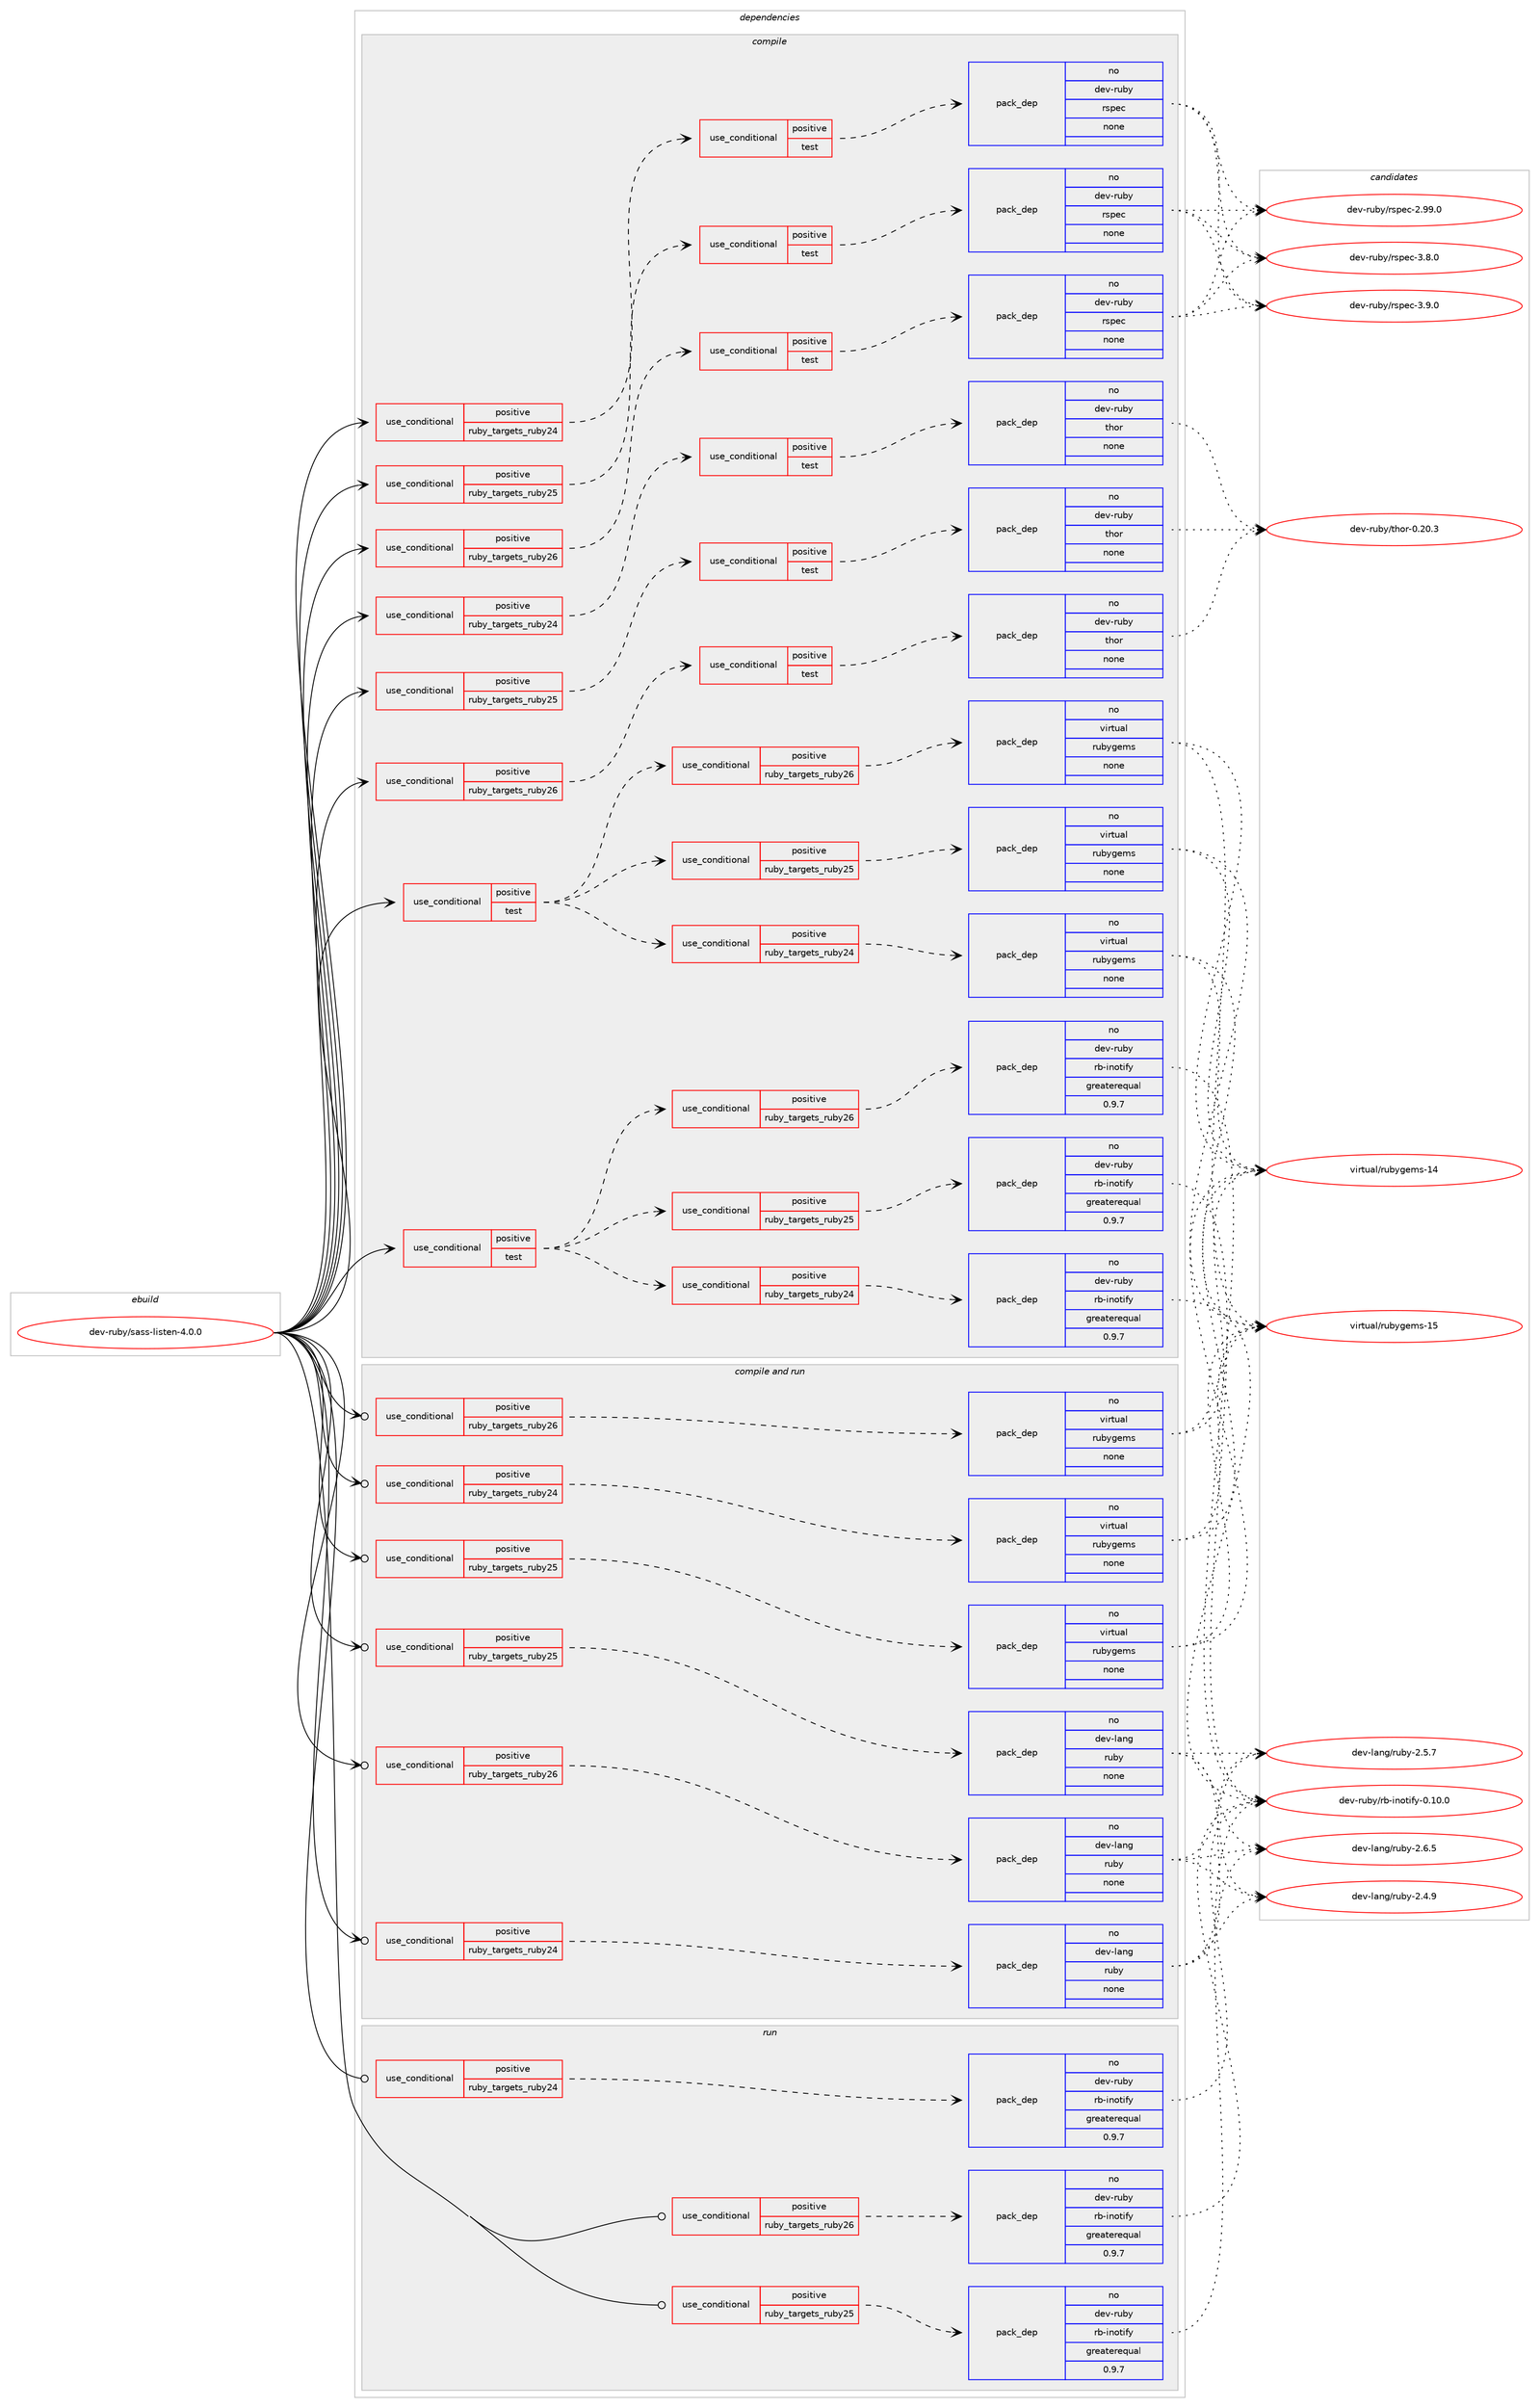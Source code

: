 digraph prolog {

# *************
# Graph options
# *************

newrank=true;
concentrate=true;
compound=true;
graph [rankdir=LR,fontname=Helvetica,fontsize=10,ranksep=1.5];#, ranksep=2.5, nodesep=0.2];
edge  [arrowhead=vee];
node  [fontname=Helvetica,fontsize=10];

# **********
# The ebuild
# **********

subgraph cluster_leftcol {
color=gray;
rank=same;
label=<<i>ebuild</i>>;
id [label="dev-ruby/sass-listen-4.0.0", color=red, width=4, href="../dev-ruby/sass-listen-4.0.0.svg"];
}

# ****************
# The dependencies
# ****************

subgraph cluster_midcol {
color=gray;
label=<<i>dependencies</i>>;
subgraph cluster_compile {
fillcolor="#eeeeee";
style=filled;
label=<<i>compile</i>>;
subgraph cond177156 {
dependency714945 [label=<<TABLE BORDER="0" CELLBORDER="1" CELLSPACING="0" CELLPADDING="4"><TR><TD ROWSPAN="3" CELLPADDING="10">use_conditional</TD></TR><TR><TD>positive</TD></TR><TR><TD>ruby_targets_ruby24</TD></TR></TABLE>>, shape=none, color=red];
subgraph cond177157 {
dependency714946 [label=<<TABLE BORDER="0" CELLBORDER="1" CELLSPACING="0" CELLPADDING="4"><TR><TD ROWSPAN="3" CELLPADDING="10">use_conditional</TD></TR><TR><TD>positive</TD></TR><TR><TD>test</TD></TR></TABLE>>, shape=none, color=red];
subgraph pack525759 {
dependency714947 [label=<<TABLE BORDER="0" CELLBORDER="1" CELLSPACING="0" CELLPADDING="4" WIDTH="220"><TR><TD ROWSPAN="6" CELLPADDING="30">pack_dep</TD></TR><TR><TD WIDTH="110">no</TD></TR><TR><TD>dev-ruby</TD></TR><TR><TD>rspec</TD></TR><TR><TD>none</TD></TR><TR><TD></TD></TR></TABLE>>, shape=none, color=blue];
}
dependency714946:e -> dependency714947:w [weight=20,style="dashed",arrowhead="vee"];
}
dependency714945:e -> dependency714946:w [weight=20,style="dashed",arrowhead="vee"];
}
id:e -> dependency714945:w [weight=20,style="solid",arrowhead="vee"];
subgraph cond177158 {
dependency714948 [label=<<TABLE BORDER="0" CELLBORDER="1" CELLSPACING="0" CELLPADDING="4"><TR><TD ROWSPAN="3" CELLPADDING="10">use_conditional</TD></TR><TR><TD>positive</TD></TR><TR><TD>ruby_targets_ruby24</TD></TR></TABLE>>, shape=none, color=red];
subgraph cond177159 {
dependency714949 [label=<<TABLE BORDER="0" CELLBORDER="1" CELLSPACING="0" CELLPADDING="4"><TR><TD ROWSPAN="3" CELLPADDING="10">use_conditional</TD></TR><TR><TD>positive</TD></TR><TR><TD>test</TD></TR></TABLE>>, shape=none, color=red];
subgraph pack525760 {
dependency714950 [label=<<TABLE BORDER="0" CELLBORDER="1" CELLSPACING="0" CELLPADDING="4" WIDTH="220"><TR><TD ROWSPAN="6" CELLPADDING="30">pack_dep</TD></TR><TR><TD WIDTH="110">no</TD></TR><TR><TD>dev-ruby</TD></TR><TR><TD>thor</TD></TR><TR><TD>none</TD></TR><TR><TD></TD></TR></TABLE>>, shape=none, color=blue];
}
dependency714949:e -> dependency714950:w [weight=20,style="dashed",arrowhead="vee"];
}
dependency714948:e -> dependency714949:w [weight=20,style="dashed",arrowhead="vee"];
}
id:e -> dependency714948:w [weight=20,style="solid",arrowhead="vee"];
subgraph cond177160 {
dependency714951 [label=<<TABLE BORDER="0" CELLBORDER="1" CELLSPACING="0" CELLPADDING="4"><TR><TD ROWSPAN="3" CELLPADDING="10">use_conditional</TD></TR><TR><TD>positive</TD></TR><TR><TD>ruby_targets_ruby25</TD></TR></TABLE>>, shape=none, color=red];
subgraph cond177161 {
dependency714952 [label=<<TABLE BORDER="0" CELLBORDER="1" CELLSPACING="0" CELLPADDING="4"><TR><TD ROWSPAN="3" CELLPADDING="10">use_conditional</TD></TR><TR><TD>positive</TD></TR><TR><TD>test</TD></TR></TABLE>>, shape=none, color=red];
subgraph pack525761 {
dependency714953 [label=<<TABLE BORDER="0" CELLBORDER="1" CELLSPACING="0" CELLPADDING="4" WIDTH="220"><TR><TD ROWSPAN="6" CELLPADDING="30">pack_dep</TD></TR><TR><TD WIDTH="110">no</TD></TR><TR><TD>dev-ruby</TD></TR><TR><TD>rspec</TD></TR><TR><TD>none</TD></TR><TR><TD></TD></TR></TABLE>>, shape=none, color=blue];
}
dependency714952:e -> dependency714953:w [weight=20,style="dashed",arrowhead="vee"];
}
dependency714951:e -> dependency714952:w [weight=20,style="dashed",arrowhead="vee"];
}
id:e -> dependency714951:w [weight=20,style="solid",arrowhead="vee"];
subgraph cond177162 {
dependency714954 [label=<<TABLE BORDER="0" CELLBORDER="1" CELLSPACING="0" CELLPADDING="4"><TR><TD ROWSPAN="3" CELLPADDING="10">use_conditional</TD></TR><TR><TD>positive</TD></TR><TR><TD>ruby_targets_ruby25</TD></TR></TABLE>>, shape=none, color=red];
subgraph cond177163 {
dependency714955 [label=<<TABLE BORDER="0" CELLBORDER="1" CELLSPACING="0" CELLPADDING="4"><TR><TD ROWSPAN="3" CELLPADDING="10">use_conditional</TD></TR><TR><TD>positive</TD></TR><TR><TD>test</TD></TR></TABLE>>, shape=none, color=red];
subgraph pack525762 {
dependency714956 [label=<<TABLE BORDER="0" CELLBORDER="1" CELLSPACING="0" CELLPADDING="4" WIDTH="220"><TR><TD ROWSPAN="6" CELLPADDING="30">pack_dep</TD></TR><TR><TD WIDTH="110">no</TD></TR><TR><TD>dev-ruby</TD></TR><TR><TD>thor</TD></TR><TR><TD>none</TD></TR><TR><TD></TD></TR></TABLE>>, shape=none, color=blue];
}
dependency714955:e -> dependency714956:w [weight=20,style="dashed",arrowhead="vee"];
}
dependency714954:e -> dependency714955:w [weight=20,style="dashed",arrowhead="vee"];
}
id:e -> dependency714954:w [weight=20,style="solid",arrowhead="vee"];
subgraph cond177164 {
dependency714957 [label=<<TABLE BORDER="0" CELLBORDER="1" CELLSPACING="0" CELLPADDING="4"><TR><TD ROWSPAN="3" CELLPADDING="10">use_conditional</TD></TR><TR><TD>positive</TD></TR><TR><TD>ruby_targets_ruby26</TD></TR></TABLE>>, shape=none, color=red];
subgraph cond177165 {
dependency714958 [label=<<TABLE BORDER="0" CELLBORDER="1" CELLSPACING="0" CELLPADDING="4"><TR><TD ROWSPAN="3" CELLPADDING="10">use_conditional</TD></TR><TR><TD>positive</TD></TR><TR><TD>test</TD></TR></TABLE>>, shape=none, color=red];
subgraph pack525763 {
dependency714959 [label=<<TABLE BORDER="0" CELLBORDER="1" CELLSPACING="0" CELLPADDING="4" WIDTH="220"><TR><TD ROWSPAN="6" CELLPADDING="30">pack_dep</TD></TR><TR><TD WIDTH="110">no</TD></TR><TR><TD>dev-ruby</TD></TR><TR><TD>rspec</TD></TR><TR><TD>none</TD></TR><TR><TD></TD></TR></TABLE>>, shape=none, color=blue];
}
dependency714958:e -> dependency714959:w [weight=20,style="dashed",arrowhead="vee"];
}
dependency714957:e -> dependency714958:w [weight=20,style="dashed",arrowhead="vee"];
}
id:e -> dependency714957:w [weight=20,style="solid",arrowhead="vee"];
subgraph cond177166 {
dependency714960 [label=<<TABLE BORDER="0" CELLBORDER="1" CELLSPACING="0" CELLPADDING="4"><TR><TD ROWSPAN="3" CELLPADDING="10">use_conditional</TD></TR><TR><TD>positive</TD></TR><TR><TD>ruby_targets_ruby26</TD></TR></TABLE>>, shape=none, color=red];
subgraph cond177167 {
dependency714961 [label=<<TABLE BORDER="0" CELLBORDER="1" CELLSPACING="0" CELLPADDING="4"><TR><TD ROWSPAN="3" CELLPADDING="10">use_conditional</TD></TR><TR><TD>positive</TD></TR><TR><TD>test</TD></TR></TABLE>>, shape=none, color=red];
subgraph pack525764 {
dependency714962 [label=<<TABLE BORDER="0" CELLBORDER="1" CELLSPACING="0" CELLPADDING="4" WIDTH="220"><TR><TD ROWSPAN="6" CELLPADDING="30">pack_dep</TD></TR><TR><TD WIDTH="110">no</TD></TR><TR><TD>dev-ruby</TD></TR><TR><TD>thor</TD></TR><TR><TD>none</TD></TR><TR><TD></TD></TR></TABLE>>, shape=none, color=blue];
}
dependency714961:e -> dependency714962:w [weight=20,style="dashed",arrowhead="vee"];
}
dependency714960:e -> dependency714961:w [weight=20,style="dashed",arrowhead="vee"];
}
id:e -> dependency714960:w [weight=20,style="solid",arrowhead="vee"];
subgraph cond177168 {
dependency714963 [label=<<TABLE BORDER="0" CELLBORDER="1" CELLSPACING="0" CELLPADDING="4"><TR><TD ROWSPAN="3" CELLPADDING="10">use_conditional</TD></TR><TR><TD>positive</TD></TR><TR><TD>test</TD></TR></TABLE>>, shape=none, color=red];
subgraph cond177169 {
dependency714964 [label=<<TABLE BORDER="0" CELLBORDER="1" CELLSPACING="0" CELLPADDING="4"><TR><TD ROWSPAN="3" CELLPADDING="10">use_conditional</TD></TR><TR><TD>positive</TD></TR><TR><TD>ruby_targets_ruby24</TD></TR></TABLE>>, shape=none, color=red];
subgraph pack525765 {
dependency714965 [label=<<TABLE BORDER="0" CELLBORDER="1" CELLSPACING="0" CELLPADDING="4" WIDTH="220"><TR><TD ROWSPAN="6" CELLPADDING="30">pack_dep</TD></TR><TR><TD WIDTH="110">no</TD></TR><TR><TD>dev-ruby</TD></TR><TR><TD>rb-inotify</TD></TR><TR><TD>greaterequal</TD></TR><TR><TD>0.9.7</TD></TR></TABLE>>, shape=none, color=blue];
}
dependency714964:e -> dependency714965:w [weight=20,style="dashed",arrowhead="vee"];
}
dependency714963:e -> dependency714964:w [weight=20,style="dashed",arrowhead="vee"];
subgraph cond177170 {
dependency714966 [label=<<TABLE BORDER="0" CELLBORDER="1" CELLSPACING="0" CELLPADDING="4"><TR><TD ROWSPAN="3" CELLPADDING="10">use_conditional</TD></TR><TR><TD>positive</TD></TR><TR><TD>ruby_targets_ruby25</TD></TR></TABLE>>, shape=none, color=red];
subgraph pack525766 {
dependency714967 [label=<<TABLE BORDER="0" CELLBORDER="1" CELLSPACING="0" CELLPADDING="4" WIDTH="220"><TR><TD ROWSPAN="6" CELLPADDING="30">pack_dep</TD></TR><TR><TD WIDTH="110">no</TD></TR><TR><TD>dev-ruby</TD></TR><TR><TD>rb-inotify</TD></TR><TR><TD>greaterequal</TD></TR><TR><TD>0.9.7</TD></TR></TABLE>>, shape=none, color=blue];
}
dependency714966:e -> dependency714967:w [weight=20,style="dashed",arrowhead="vee"];
}
dependency714963:e -> dependency714966:w [weight=20,style="dashed",arrowhead="vee"];
subgraph cond177171 {
dependency714968 [label=<<TABLE BORDER="0" CELLBORDER="1" CELLSPACING="0" CELLPADDING="4"><TR><TD ROWSPAN="3" CELLPADDING="10">use_conditional</TD></TR><TR><TD>positive</TD></TR><TR><TD>ruby_targets_ruby26</TD></TR></TABLE>>, shape=none, color=red];
subgraph pack525767 {
dependency714969 [label=<<TABLE BORDER="0" CELLBORDER="1" CELLSPACING="0" CELLPADDING="4" WIDTH="220"><TR><TD ROWSPAN="6" CELLPADDING="30">pack_dep</TD></TR><TR><TD WIDTH="110">no</TD></TR><TR><TD>dev-ruby</TD></TR><TR><TD>rb-inotify</TD></TR><TR><TD>greaterequal</TD></TR><TR><TD>0.9.7</TD></TR></TABLE>>, shape=none, color=blue];
}
dependency714968:e -> dependency714969:w [weight=20,style="dashed",arrowhead="vee"];
}
dependency714963:e -> dependency714968:w [weight=20,style="dashed",arrowhead="vee"];
}
id:e -> dependency714963:w [weight=20,style="solid",arrowhead="vee"];
subgraph cond177172 {
dependency714970 [label=<<TABLE BORDER="0" CELLBORDER="1" CELLSPACING="0" CELLPADDING="4"><TR><TD ROWSPAN="3" CELLPADDING="10">use_conditional</TD></TR><TR><TD>positive</TD></TR><TR><TD>test</TD></TR></TABLE>>, shape=none, color=red];
subgraph cond177173 {
dependency714971 [label=<<TABLE BORDER="0" CELLBORDER="1" CELLSPACING="0" CELLPADDING="4"><TR><TD ROWSPAN="3" CELLPADDING="10">use_conditional</TD></TR><TR><TD>positive</TD></TR><TR><TD>ruby_targets_ruby24</TD></TR></TABLE>>, shape=none, color=red];
subgraph pack525768 {
dependency714972 [label=<<TABLE BORDER="0" CELLBORDER="1" CELLSPACING="0" CELLPADDING="4" WIDTH="220"><TR><TD ROWSPAN="6" CELLPADDING="30">pack_dep</TD></TR><TR><TD WIDTH="110">no</TD></TR><TR><TD>virtual</TD></TR><TR><TD>rubygems</TD></TR><TR><TD>none</TD></TR><TR><TD></TD></TR></TABLE>>, shape=none, color=blue];
}
dependency714971:e -> dependency714972:w [weight=20,style="dashed",arrowhead="vee"];
}
dependency714970:e -> dependency714971:w [weight=20,style="dashed",arrowhead="vee"];
subgraph cond177174 {
dependency714973 [label=<<TABLE BORDER="0" CELLBORDER="1" CELLSPACING="0" CELLPADDING="4"><TR><TD ROWSPAN="3" CELLPADDING="10">use_conditional</TD></TR><TR><TD>positive</TD></TR><TR><TD>ruby_targets_ruby25</TD></TR></TABLE>>, shape=none, color=red];
subgraph pack525769 {
dependency714974 [label=<<TABLE BORDER="0" CELLBORDER="1" CELLSPACING="0" CELLPADDING="4" WIDTH="220"><TR><TD ROWSPAN="6" CELLPADDING="30">pack_dep</TD></TR><TR><TD WIDTH="110">no</TD></TR><TR><TD>virtual</TD></TR><TR><TD>rubygems</TD></TR><TR><TD>none</TD></TR><TR><TD></TD></TR></TABLE>>, shape=none, color=blue];
}
dependency714973:e -> dependency714974:w [weight=20,style="dashed",arrowhead="vee"];
}
dependency714970:e -> dependency714973:w [weight=20,style="dashed",arrowhead="vee"];
subgraph cond177175 {
dependency714975 [label=<<TABLE BORDER="0" CELLBORDER="1" CELLSPACING="0" CELLPADDING="4"><TR><TD ROWSPAN="3" CELLPADDING="10">use_conditional</TD></TR><TR><TD>positive</TD></TR><TR><TD>ruby_targets_ruby26</TD></TR></TABLE>>, shape=none, color=red];
subgraph pack525770 {
dependency714976 [label=<<TABLE BORDER="0" CELLBORDER="1" CELLSPACING="0" CELLPADDING="4" WIDTH="220"><TR><TD ROWSPAN="6" CELLPADDING="30">pack_dep</TD></TR><TR><TD WIDTH="110">no</TD></TR><TR><TD>virtual</TD></TR><TR><TD>rubygems</TD></TR><TR><TD>none</TD></TR><TR><TD></TD></TR></TABLE>>, shape=none, color=blue];
}
dependency714975:e -> dependency714976:w [weight=20,style="dashed",arrowhead="vee"];
}
dependency714970:e -> dependency714975:w [weight=20,style="dashed",arrowhead="vee"];
}
id:e -> dependency714970:w [weight=20,style="solid",arrowhead="vee"];
}
subgraph cluster_compileandrun {
fillcolor="#eeeeee";
style=filled;
label=<<i>compile and run</i>>;
subgraph cond177176 {
dependency714977 [label=<<TABLE BORDER="0" CELLBORDER="1" CELLSPACING="0" CELLPADDING="4"><TR><TD ROWSPAN="3" CELLPADDING="10">use_conditional</TD></TR><TR><TD>positive</TD></TR><TR><TD>ruby_targets_ruby24</TD></TR></TABLE>>, shape=none, color=red];
subgraph pack525771 {
dependency714978 [label=<<TABLE BORDER="0" CELLBORDER="1" CELLSPACING="0" CELLPADDING="4" WIDTH="220"><TR><TD ROWSPAN="6" CELLPADDING="30">pack_dep</TD></TR><TR><TD WIDTH="110">no</TD></TR><TR><TD>dev-lang</TD></TR><TR><TD>ruby</TD></TR><TR><TD>none</TD></TR><TR><TD></TD></TR></TABLE>>, shape=none, color=blue];
}
dependency714977:e -> dependency714978:w [weight=20,style="dashed",arrowhead="vee"];
}
id:e -> dependency714977:w [weight=20,style="solid",arrowhead="odotvee"];
subgraph cond177177 {
dependency714979 [label=<<TABLE BORDER="0" CELLBORDER="1" CELLSPACING="0" CELLPADDING="4"><TR><TD ROWSPAN="3" CELLPADDING="10">use_conditional</TD></TR><TR><TD>positive</TD></TR><TR><TD>ruby_targets_ruby24</TD></TR></TABLE>>, shape=none, color=red];
subgraph pack525772 {
dependency714980 [label=<<TABLE BORDER="0" CELLBORDER="1" CELLSPACING="0" CELLPADDING="4" WIDTH="220"><TR><TD ROWSPAN="6" CELLPADDING="30">pack_dep</TD></TR><TR><TD WIDTH="110">no</TD></TR><TR><TD>virtual</TD></TR><TR><TD>rubygems</TD></TR><TR><TD>none</TD></TR><TR><TD></TD></TR></TABLE>>, shape=none, color=blue];
}
dependency714979:e -> dependency714980:w [weight=20,style="dashed",arrowhead="vee"];
}
id:e -> dependency714979:w [weight=20,style="solid",arrowhead="odotvee"];
subgraph cond177178 {
dependency714981 [label=<<TABLE BORDER="0" CELLBORDER="1" CELLSPACING="0" CELLPADDING="4"><TR><TD ROWSPAN="3" CELLPADDING="10">use_conditional</TD></TR><TR><TD>positive</TD></TR><TR><TD>ruby_targets_ruby25</TD></TR></TABLE>>, shape=none, color=red];
subgraph pack525773 {
dependency714982 [label=<<TABLE BORDER="0" CELLBORDER="1" CELLSPACING="0" CELLPADDING="4" WIDTH="220"><TR><TD ROWSPAN="6" CELLPADDING="30">pack_dep</TD></TR><TR><TD WIDTH="110">no</TD></TR><TR><TD>dev-lang</TD></TR><TR><TD>ruby</TD></TR><TR><TD>none</TD></TR><TR><TD></TD></TR></TABLE>>, shape=none, color=blue];
}
dependency714981:e -> dependency714982:w [weight=20,style="dashed",arrowhead="vee"];
}
id:e -> dependency714981:w [weight=20,style="solid",arrowhead="odotvee"];
subgraph cond177179 {
dependency714983 [label=<<TABLE BORDER="0" CELLBORDER="1" CELLSPACING="0" CELLPADDING="4"><TR><TD ROWSPAN="3" CELLPADDING="10">use_conditional</TD></TR><TR><TD>positive</TD></TR><TR><TD>ruby_targets_ruby25</TD></TR></TABLE>>, shape=none, color=red];
subgraph pack525774 {
dependency714984 [label=<<TABLE BORDER="0" CELLBORDER="1" CELLSPACING="0" CELLPADDING="4" WIDTH="220"><TR><TD ROWSPAN="6" CELLPADDING="30">pack_dep</TD></TR><TR><TD WIDTH="110">no</TD></TR><TR><TD>virtual</TD></TR><TR><TD>rubygems</TD></TR><TR><TD>none</TD></TR><TR><TD></TD></TR></TABLE>>, shape=none, color=blue];
}
dependency714983:e -> dependency714984:w [weight=20,style="dashed",arrowhead="vee"];
}
id:e -> dependency714983:w [weight=20,style="solid",arrowhead="odotvee"];
subgraph cond177180 {
dependency714985 [label=<<TABLE BORDER="0" CELLBORDER="1" CELLSPACING="0" CELLPADDING="4"><TR><TD ROWSPAN="3" CELLPADDING="10">use_conditional</TD></TR><TR><TD>positive</TD></TR><TR><TD>ruby_targets_ruby26</TD></TR></TABLE>>, shape=none, color=red];
subgraph pack525775 {
dependency714986 [label=<<TABLE BORDER="0" CELLBORDER="1" CELLSPACING="0" CELLPADDING="4" WIDTH="220"><TR><TD ROWSPAN="6" CELLPADDING="30">pack_dep</TD></TR><TR><TD WIDTH="110">no</TD></TR><TR><TD>dev-lang</TD></TR><TR><TD>ruby</TD></TR><TR><TD>none</TD></TR><TR><TD></TD></TR></TABLE>>, shape=none, color=blue];
}
dependency714985:e -> dependency714986:w [weight=20,style="dashed",arrowhead="vee"];
}
id:e -> dependency714985:w [weight=20,style="solid",arrowhead="odotvee"];
subgraph cond177181 {
dependency714987 [label=<<TABLE BORDER="0" CELLBORDER="1" CELLSPACING="0" CELLPADDING="4"><TR><TD ROWSPAN="3" CELLPADDING="10">use_conditional</TD></TR><TR><TD>positive</TD></TR><TR><TD>ruby_targets_ruby26</TD></TR></TABLE>>, shape=none, color=red];
subgraph pack525776 {
dependency714988 [label=<<TABLE BORDER="0" CELLBORDER="1" CELLSPACING="0" CELLPADDING="4" WIDTH="220"><TR><TD ROWSPAN="6" CELLPADDING="30">pack_dep</TD></TR><TR><TD WIDTH="110">no</TD></TR><TR><TD>virtual</TD></TR><TR><TD>rubygems</TD></TR><TR><TD>none</TD></TR><TR><TD></TD></TR></TABLE>>, shape=none, color=blue];
}
dependency714987:e -> dependency714988:w [weight=20,style="dashed",arrowhead="vee"];
}
id:e -> dependency714987:w [weight=20,style="solid",arrowhead="odotvee"];
}
subgraph cluster_run {
fillcolor="#eeeeee";
style=filled;
label=<<i>run</i>>;
subgraph cond177182 {
dependency714989 [label=<<TABLE BORDER="0" CELLBORDER="1" CELLSPACING="0" CELLPADDING="4"><TR><TD ROWSPAN="3" CELLPADDING="10">use_conditional</TD></TR><TR><TD>positive</TD></TR><TR><TD>ruby_targets_ruby24</TD></TR></TABLE>>, shape=none, color=red];
subgraph pack525777 {
dependency714990 [label=<<TABLE BORDER="0" CELLBORDER="1" CELLSPACING="0" CELLPADDING="4" WIDTH="220"><TR><TD ROWSPAN="6" CELLPADDING="30">pack_dep</TD></TR><TR><TD WIDTH="110">no</TD></TR><TR><TD>dev-ruby</TD></TR><TR><TD>rb-inotify</TD></TR><TR><TD>greaterequal</TD></TR><TR><TD>0.9.7</TD></TR></TABLE>>, shape=none, color=blue];
}
dependency714989:e -> dependency714990:w [weight=20,style="dashed",arrowhead="vee"];
}
id:e -> dependency714989:w [weight=20,style="solid",arrowhead="odot"];
subgraph cond177183 {
dependency714991 [label=<<TABLE BORDER="0" CELLBORDER="1" CELLSPACING="0" CELLPADDING="4"><TR><TD ROWSPAN="3" CELLPADDING="10">use_conditional</TD></TR><TR><TD>positive</TD></TR><TR><TD>ruby_targets_ruby25</TD></TR></TABLE>>, shape=none, color=red];
subgraph pack525778 {
dependency714992 [label=<<TABLE BORDER="0" CELLBORDER="1" CELLSPACING="0" CELLPADDING="4" WIDTH="220"><TR><TD ROWSPAN="6" CELLPADDING="30">pack_dep</TD></TR><TR><TD WIDTH="110">no</TD></TR><TR><TD>dev-ruby</TD></TR><TR><TD>rb-inotify</TD></TR><TR><TD>greaterequal</TD></TR><TR><TD>0.9.7</TD></TR></TABLE>>, shape=none, color=blue];
}
dependency714991:e -> dependency714992:w [weight=20,style="dashed",arrowhead="vee"];
}
id:e -> dependency714991:w [weight=20,style="solid",arrowhead="odot"];
subgraph cond177184 {
dependency714993 [label=<<TABLE BORDER="0" CELLBORDER="1" CELLSPACING="0" CELLPADDING="4"><TR><TD ROWSPAN="3" CELLPADDING="10">use_conditional</TD></TR><TR><TD>positive</TD></TR><TR><TD>ruby_targets_ruby26</TD></TR></TABLE>>, shape=none, color=red];
subgraph pack525779 {
dependency714994 [label=<<TABLE BORDER="0" CELLBORDER="1" CELLSPACING="0" CELLPADDING="4" WIDTH="220"><TR><TD ROWSPAN="6" CELLPADDING="30">pack_dep</TD></TR><TR><TD WIDTH="110">no</TD></TR><TR><TD>dev-ruby</TD></TR><TR><TD>rb-inotify</TD></TR><TR><TD>greaterequal</TD></TR><TR><TD>0.9.7</TD></TR></TABLE>>, shape=none, color=blue];
}
dependency714993:e -> dependency714994:w [weight=20,style="dashed",arrowhead="vee"];
}
id:e -> dependency714993:w [weight=20,style="solid",arrowhead="odot"];
}
}

# **************
# The candidates
# **************

subgraph cluster_choices {
rank=same;
color=gray;
label=<<i>candidates</i>>;

subgraph choice525759 {
color=black;
nodesep=1;
choice1001011184511411798121471141151121019945504657574648 [label="dev-ruby/rspec-2.99.0", color=red, width=4,href="../dev-ruby/rspec-2.99.0.svg"];
choice10010111845114117981214711411511210199455146564648 [label="dev-ruby/rspec-3.8.0", color=red, width=4,href="../dev-ruby/rspec-3.8.0.svg"];
choice10010111845114117981214711411511210199455146574648 [label="dev-ruby/rspec-3.9.0", color=red, width=4,href="../dev-ruby/rspec-3.9.0.svg"];
dependency714947:e -> choice1001011184511411798121471141151121019945504657574648:w [style=dotted,weight="100"];
dependency714947:e -> choice10010111845114117981214711411511210199455146564648:w [style=dotted,weight="100"];
dependency714947:e -> choice10010111845114117981214711411511210199455146574648:w [style=dotted,weight="100"];
}
subgraph choice525760 {
color=black;
nodesep=1;
choice10010111845114117981214711610411111445484650484651 [label="dev-ruby/thor-0.20.3", color=red, width=4,href="../dev-ruby/thor-0.20.3.svg"];
dependency714950:e -> choice10010111845114117981214711610411111445484650484651:w [style=dotted,weight="100"];
}
subgraph choice525761 {
color=black;
nodesep=1;
choice1001011184511411798121471141151121019945504657574648 [label="dev-ruby/rspec-2.99.0", color=red, width=4,href="../dev-ruby/rspec-2.99.0.svg"];
choice10010111845114117981214711411511210199455146564648 [label="dev-ruby/rspec-3.8.0", color=red, width=4,href="../dev-ruby/rspec-3.8.0.svg"];
choice10010111845114117981214711411511210199455146574648 [label="dev-ruby/rspec-3.9.0", color=red, width=4,href="../dev-ruby/rspec-3.9.0.svg"];
dependency714953:e -> choice1001011184511411798121471141151121019945504657574648:w [style=dotted,weight="100"];
dependency714953:e -> choice10010111845114117981214711411511210199455146564648:w [style=dotted,weight="100"];
dependency714953:e -> choice10010111845114117981214711411511210199455146574648:w [style=dotted,weight="100"];
}
subgraph choice525762 {
color=black;
nodesep=1;
choice10010111845114117981214711610411111445484650484651 [label="dev-ruby/thor-0.20.3", color=red, width=4,href="../dev-ruby/thor-0.20.3.svg"];
dependency714956:e -> choice10010111845114117981214711610411111445484650484651:w [style=dotted,weight="100"];
}
subgraph choice525763 {
color=black;
nodesep=1;
choice1001011184511411798121471141151121019945504657574648 [label="dev-ruby/rspec-2.99.0", color=red, width=4,href="../dev-ruby/rspec-2.99.0.svg"];
choice10010111845114117981214711411511210199455146564648 [label="dev-ruby/rspec-3.8.0", color=red, width=4,href="../dev-ruby/rspec-3.8.0.svg"];
choice10010111845114117981214711411511210199455146574648 [label="dev-ruby/rspec-3.9.0", color=red, width=4,href="../dev-ruby/rspec-3.9.0.svg"];
dependency714959:e -> choice1001011184511411798121471141151121019945504657574648:w [style=dotted,weight="100"];
dependency714959:e -> choice10010111845114117981214711411511210199455146564648:w [style=dotted,weight="100"];
dependency714959:e -> choice10010111845114117981214711411511210199455146574648:w [style=dotted,weight="100"];
}
subgraph choice525764 {
color=black;
nodesep=1;
choice10010111845114117981214711610411111445484650484651 [label="dev-ruby/thor-0.20.3", color=red, width=4,href="../dev-ruby/thor-0.20.3.svg"];
dependency714962:e -> choice10010111845114117981214711610411111445484650484651:w [style=dotted,weight="100"];
}
subgraph choice525765 {
color=black;
nodesep=1;
choice100101118451141179812147114984510511011111610510212145484649484648 [label="dev-ruby/rb-inotify-0.10.0", color=red, width=4,href="../dev-ruby/rb-inotify-0.10.0.svg"];
dependency714965:e -> choice100101118451141179812147114984510511011111610510212145484649484648:w [style=dotted,weight="100"];
}
subgraph choice525766 {
color=black;
nodesep=1;
choice100101118451141179812147114984510511011111610510212145484649484648 [label="dev-ruby/rb-inotify-0.10.0", color=red, width=4,href="../dev-ruby/rb-inotify-0.10.0.svg"];
dependency714967:e -> choice100101118451141179812147114984510511011111610510212145484649484648:w [style=dotted,weight="100"];
}
subgraph choice525767 {
color=black;
nodesep=1;
choice100101118451141179812147114984510511011111610510212145484649484648 [label="dev-ruby/rb-inotify-0.10.0", color=red, width=4,href="../dev-ruby/rb-inotify-0.10.0.svg"];
dependency714969:e -> choice100101118451141179812147114984510511011111610510212145484649484648:w [style=dotted,weight="100"];
}
subgraph choice525768 {
color=black;
nodesep=1;
choice118105114116117971084711411798121103101109115454952 [label="virtual/rubygems-14", color=red, width=4,href="../virtual/rubygems-14.svg"];
choice118105114116117971084711411798121103101109115454953 [label="virtual/rubygems-15", color=red, width=4,href="../virtual/rubygems-15.svg"];
dependency714972:e -> choice118105114116117971084711411798121103101109115454952:w [style=dotted,weight="100"];
dependency714972:e -> choice118105114116117971084711411798121103101109115454953:w [style=dotted,weight="100"];
}
subgraph choice525769 {
color=black;
nodesep=1;
choice118105114116117971084711411798121103101109115454952 [label="virtual/rubygems-14", color=red, width=4,href="../virtual/rubygems-14.svg"];
choice118105114116117971084711411798121103101109115454953 [label="virtual/rubygems-15", color=red, width=4,href="../virtual/rubygems-15.svg"];
dependency714974:e -> choice118105114116117971084711411798121103101109115454952:w [style=dotted,weight="100"];
dependency714974:e -> choice118105114116117971084711411798121103101109115454953:w [style=dotted,weight="100"];
}
subgraph choice525770 {
color=black;
nodesep=1;
choice118105114116117971084711411798121103101109115454952 [label="virtual/rubygems-14", color=red, width=4,href="../virtual/rubygems-14.svg"];
choice118105114116117971084711411798121103101109115454953 [label="virtual/rubygems-15", color=red, width=4,href="../virtual/rubygems-15.svg"];
dependency714976:e -> choice118105114116117971084711411798121103101109115454952:w [style=dotted,weight="100"];
dependency714976:e -> choice118105114116117971084711411798121103101109115454953:w [style=dotted,weight="100"];
}
subgraph choice525771 {
color=black;
nodesep=1;
choice10010111845108971101034711411798121455046524657 [label="dev-lang/ruby-2.4.9", color=red, width=4,href="../dev-lang/ruby-2.4.9.svg"];
choice10010111845108971101034711411798121455046534655 [label="dev-lang/ruby-2.5.7", color=red, width=4,href="../dev-lang/ruby-2.5.7.svg"];
choice10010111845108971101034711411798121455046544653 [label="dev-lang/ruby-2.6.5", color=red, width=4,href="../dev-lang/ruby-2.6.5.svg"];
dependency714978:e -> choice10010111845108971101034711411798121455046524657:w [style=dotted,weight="100"];
dependency714978:e -> choice10010111845108971101034711411798121455046534655:w [style=dotted,weight="100"];
dependency714978:e -> choice10010111845108971101034711411798121455046544653:w [style=dotted,weight="100"];
}
subgraph choice525772 {
color=black;
nodesep=1;
choice118105114116117971084711411798121103101109115454952 [label="virtual/rubygems-14", color=red, width=4,href="../virtual/rubygems-14.svg"];
choice118105114116117971084711411798121103101109115454953 [label="virtual/rubygems-15", color=red, width=4,href="../virtual/rubygems-15.svg"];
dependency714980:e -> choice118105114116117971084711411798121103101109115454952:w [style=dotted,weight="100"];
dependency714980:e -> choice118105114116117971084711411798121103101109115454953:w [style=dotted,weight="100"];
}
subgraph choice525773 {
color=black;
nodesep=1;
choice10010111845108971101034711411798121455046524657 [label="dev-lang/ruby-2.4.9", color=red, width=4,href="../dev-lang/ruby-2.4.9.svg"];
choice10010111845108971101034711411798121455046534655 [label="dev-lang/ruby-2.5.7", color=red, width=4,href="../dev-lang/ruby-2.5.7.svg"];
choice10010111845108971101034711411798121455046544653 [label="dev-lang/ruby-2.6.5", color=red, width=4,href="../dev-lang/ruby-2.6.5.svg"];
dependency714982:e -> choice10010111845108971101034711411798121455046524657:w [style=dotted,weight="100"];
dependency714982:e -> choice10010111845108971101034711411798121455046534655:w [style=dotted,weight="100"];
dependency714982:e -> choice10010111845108971101034711411798121455046544653:w [style=dotted,weight="100"];
}
subgraph choice525774 {
color=black;
nodesep=1;
choice118105114116117971084711411798121103101109115454952 [label="virtual/rubygems-14", color=red, width=4,href="../virtual/rubygems-14.svg"];
choice118105114116117971084711411798121103101109115454953 [label="virtual/rubygems-15", color=red, width=4,href="../virtual/rubygems-15.svg"];
dependency714984:e -> choice118105114116117971084711411798121103101109115454952:w [style=dotted,weight="100"];
dependency714984:e -> choice118105114116117971084711411798121103101109115454953:w [style=dotted,weight="100"];
}
subgraph choice525775 {
color=black;
nodesep=1;
choice10010111845108971101034711411798121455046524657 [label="dev-lang/ruby-2.4.9", color=red, width=4,href="../dev-lang/ruby-2.4.9.svg"];
choice10010111845108971101034711411798121455046534655 [label="dev-lang/ruby-2.5.7", color=red, width=4,href="../dev-lang/ruby-2.5.7.svg"];
choice10010111845108971101034711411798121455046544653 [label="dev-lang/ruby-2.6.5", color=red, width=4,href="../dev-lang/ruby-2.6.5.svg"];
dependency714986:e -> choice10010111845108971101034711411798121455046524657:w [style=dotted,weight="100"];
dependency714986:e -> choice10010111845108971101034711411798121455046534655:w [style=dotted,weight="100"];
dependency714986:e -> choice10010111845108971101034711411798121455046544653:w [style=dotted,weight="100"];
}
subgraph choice525776 {
color=black;
nodesep=1;
choice118105114116117971084711411798121103101109115454952 [label="virtual/rubygems-14", color=red, width=4,href="../virtual/rubygems-14.svg"];
choice118105114116117971084711411798121103101109115454953 [label="virtual/rubygems-15", color=red, width=4,href="../virtual/rubygems-15.svg"];
dependency714988:e -> choice118105114116117971084711411798121103101109115454952:w [style=dotted,weight="100"];
dependency714988:e -> choice118105114116117971084711411798121103101109115454953:w [style=dotted,weight="100"];
}
subgraph choice525777 {
color=black;
nodesep=1;
choice100101118451141179812147114984510511011111610510212145484649484648 [label="dev-ruby/rb-inotify-0.10.0", color=red, width=4,href="../dev-ruby/rb-inotify-0.10.0.svg"];
dependency714990:e -> choice100101118451141179812147114984510511011111610510212145484649484648:w [style=dotted,weight="100"];
}
subgraph choice525778 {
color=black;
nodesep=1;
choice100101118451141179812147114984510511011111610510212145484649484648 [label="dev-ruby/rb-inotify-0.10.0", color=red, width=4,href="../dev-ruby/rb-inotify-0.10.0.svg"];
dependency714992:e -> choice100101118451141179812147114984510511011111610510212145484649484648:w [style=dotted,weight="100"];
}
subgraph choice525779 {
color=black;
nodesep=1;
choice100101118451141179812147114984510511011111610510212145484649484648 [label="dev-ruby/rb-inotify-0.10.0", color=red, width=4,href="../dev-ruby/rb-inotify-0.10.0.svg"];
dependency714994:e -> choice100101118451141179812147114984510511011111610510212145484649484648:w [style=dotted,weight="100"];
}
}

}
